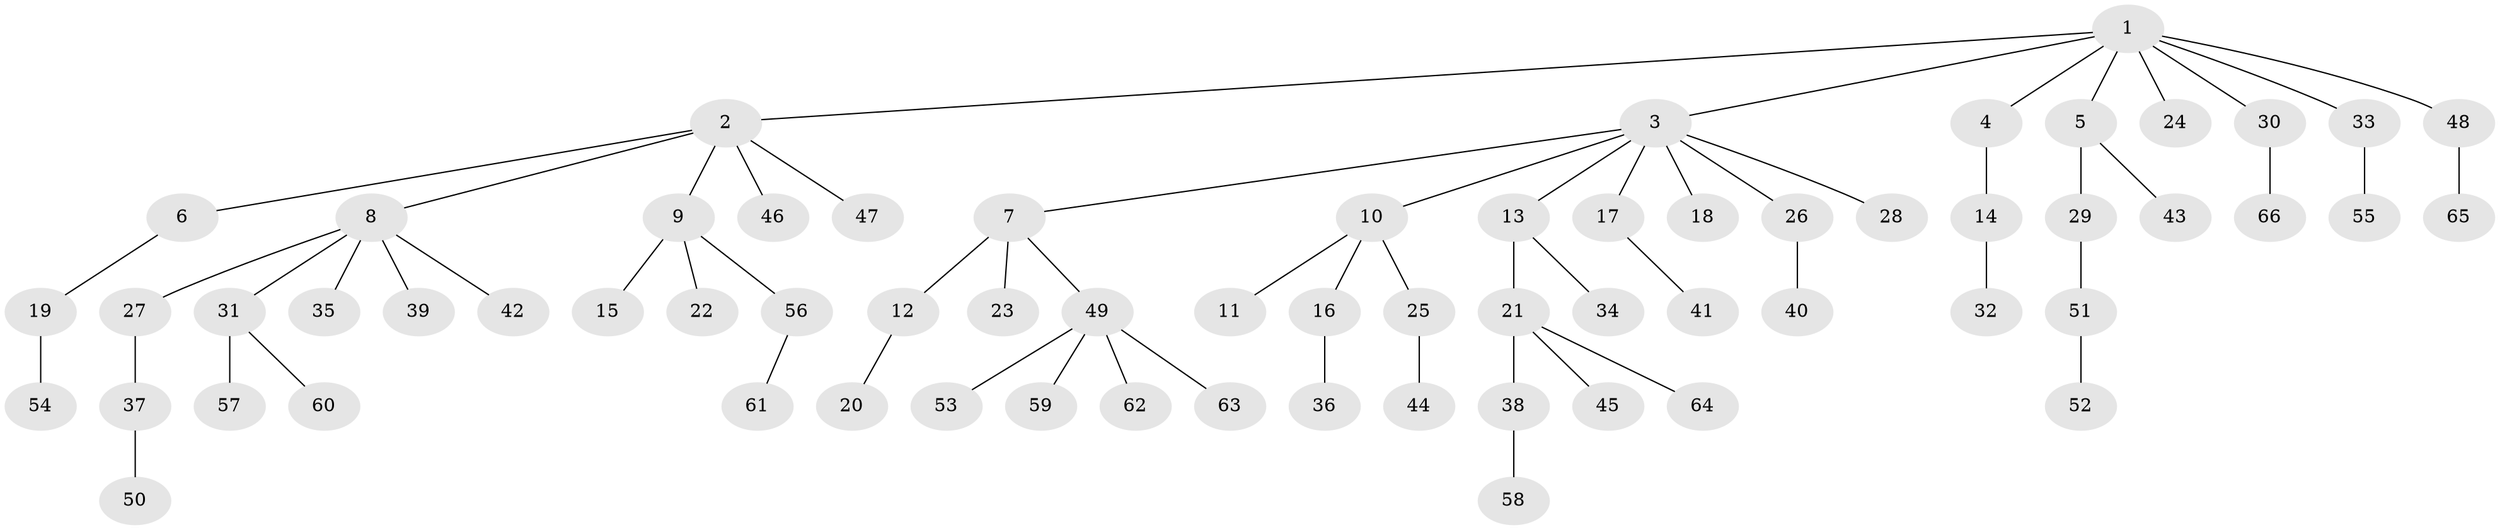 // coarse degree distribution, {3: 0.030303030303030304, 1: 0.5454545454545454, 2: 0.2727272727272727, 6: 0.06060606060606061, 5: 0.030303030303030304, 4: 0.06060606060606061}
// Generated by graph-tools (version 1.1) at 2025/37/03/04/25 23:37:21]
// undirected, 66 vertices, 65 edges
graph export_dot {
  node [color=gray90,style=filled];
  1;
  2;
  3;
  4;
  5;
  6;
  7;
  8;
  9;
  10;
  11;
  12;
  13;
  14;
  15;
  16;
  17;
  18;
  19;
  20;
  21;
  22;
  23;
  24;
  25;
  26;
  27;
  28;
  29;
  30;
  31;
  32;
  33;
  34;
  35;
  36;
  37;
  38;
  39;
  40;
  41;
  42;
  43;
  44;
  45;
  46;
  47;
  48;
  49;
  50;
  51;
  52;
  53;
  54;
  55;
  56;
  57;
  58;
  59;
  60;
  61;
  62;
  63;
  64;
  65;
  66;
  1 -- 2;
  1 -- 3;
  1 -- 4;
  1 -- 5;
  1 -- 24;
  1 -- 30;
  1 -- 33;
  1 -- 48;
  2 -- 6;
  2 -- 8;
  2 -- 9;
  2 -- 46;
  2 -- 47;
  3 -- 7;
  3 -- 10;
  3 -- 13;
  3 -- 17;
  3 -- 18;
  3 -- 26;
  3 -- 28;
  4 -- 14;
  5 -- 29;
  5 -- 43;
  6 -- 19;
  7 -- 12;
  7 -- 23;
  7 -- 49;
  8 -- 27;
  8 -- 31;
  8 -- 35;
  8 -- 39;
  8 -- 42;
  9 -- 15;
  9 -- 22;
  9 -- 56;
  10 -- 11;
  10 -- 16;
  10 -- 25;
  12 -- 20;
  13 -- 21;
  13 -- 34;
  14 -- 32;
  16 -- 36;
  17 -- 41;
  19 -- 54;
  21 -- 38;
  21 -- 45;
  21 -- 64;
  25 -- 44;
  26 -- 40;
  27 -- 37;
  29 -- 51;
  30 -- 66;
  31 -- 57;
  31 -- 60;
  33 -- 55;
  37 -- 50;
  38 -- 58;
  48 -- 65;
  49 -- 53;
  49 -- 59;
  49 -- 62;
  49 -- 63;
  51 -- 52;
  56 -- 61;
}
